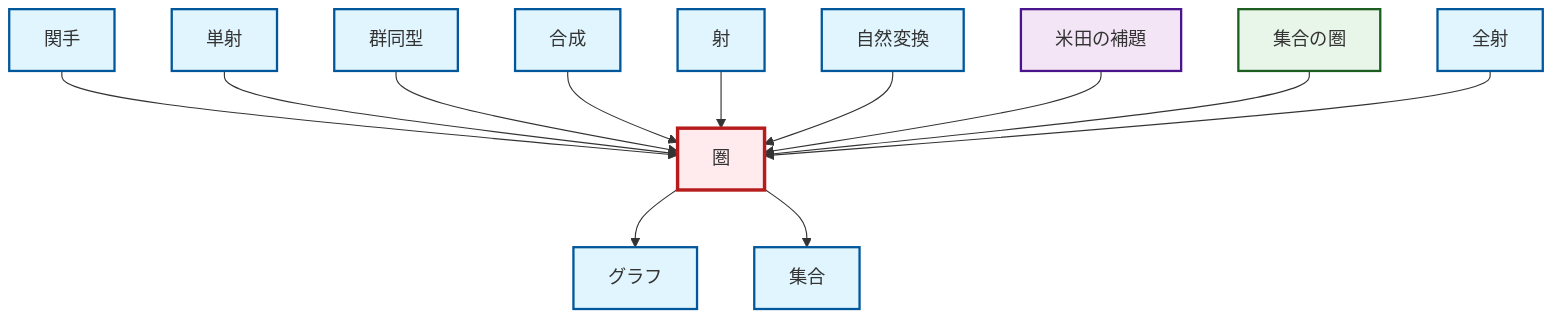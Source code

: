 graph TD
    classDef definition fill:#e1f5fe,stroke:#01579b,stroke-width:2px
    classDef theorem fill:#f3e5f5,stroke:#4a148c,stroke-width:2px
    classDef axiom fill:#fff3e0,stroke:#e65100,stroke-width:2px
    classDef example fill:#e8f5e9,stroke:#1b5e20,stroke-width:2px
    classDef current fill:#ffebee,stroke:#b71c1c,stroke-width:3px
    def-composition["合成"]:::definition
    def-isomorphism["群同型"]:::definition
    def-functor["関手"]:::definition
    ex-set-category["集合の圏"]:::example
    def-natural-transformation["自然変換"]:::definition
    thm-yoneda["米田の補題"]:::theorem
    def-monomorphism["単射"]:::definition
    def-set["集合"]:::definition
    def-epimorphism["全射"]:::definition
    def-category["圏"]:::definition
    def-graph["グラフ"]:::definition
    def-morphism["射"]:::definition
    def-functor --> def-category
    def-monomorphism --> def-category
    def-isomorphism --> def-category
    def-category --> def-graph
    def-composition --> def-category
    def-morphism --> def-category
    def-natural-transformation --> def-category
    thm-yoneda --> def-category
    ex-set-category --> def-category
    def-epimorphism --> def-category
    def-category --> def-set
    class def-category current
